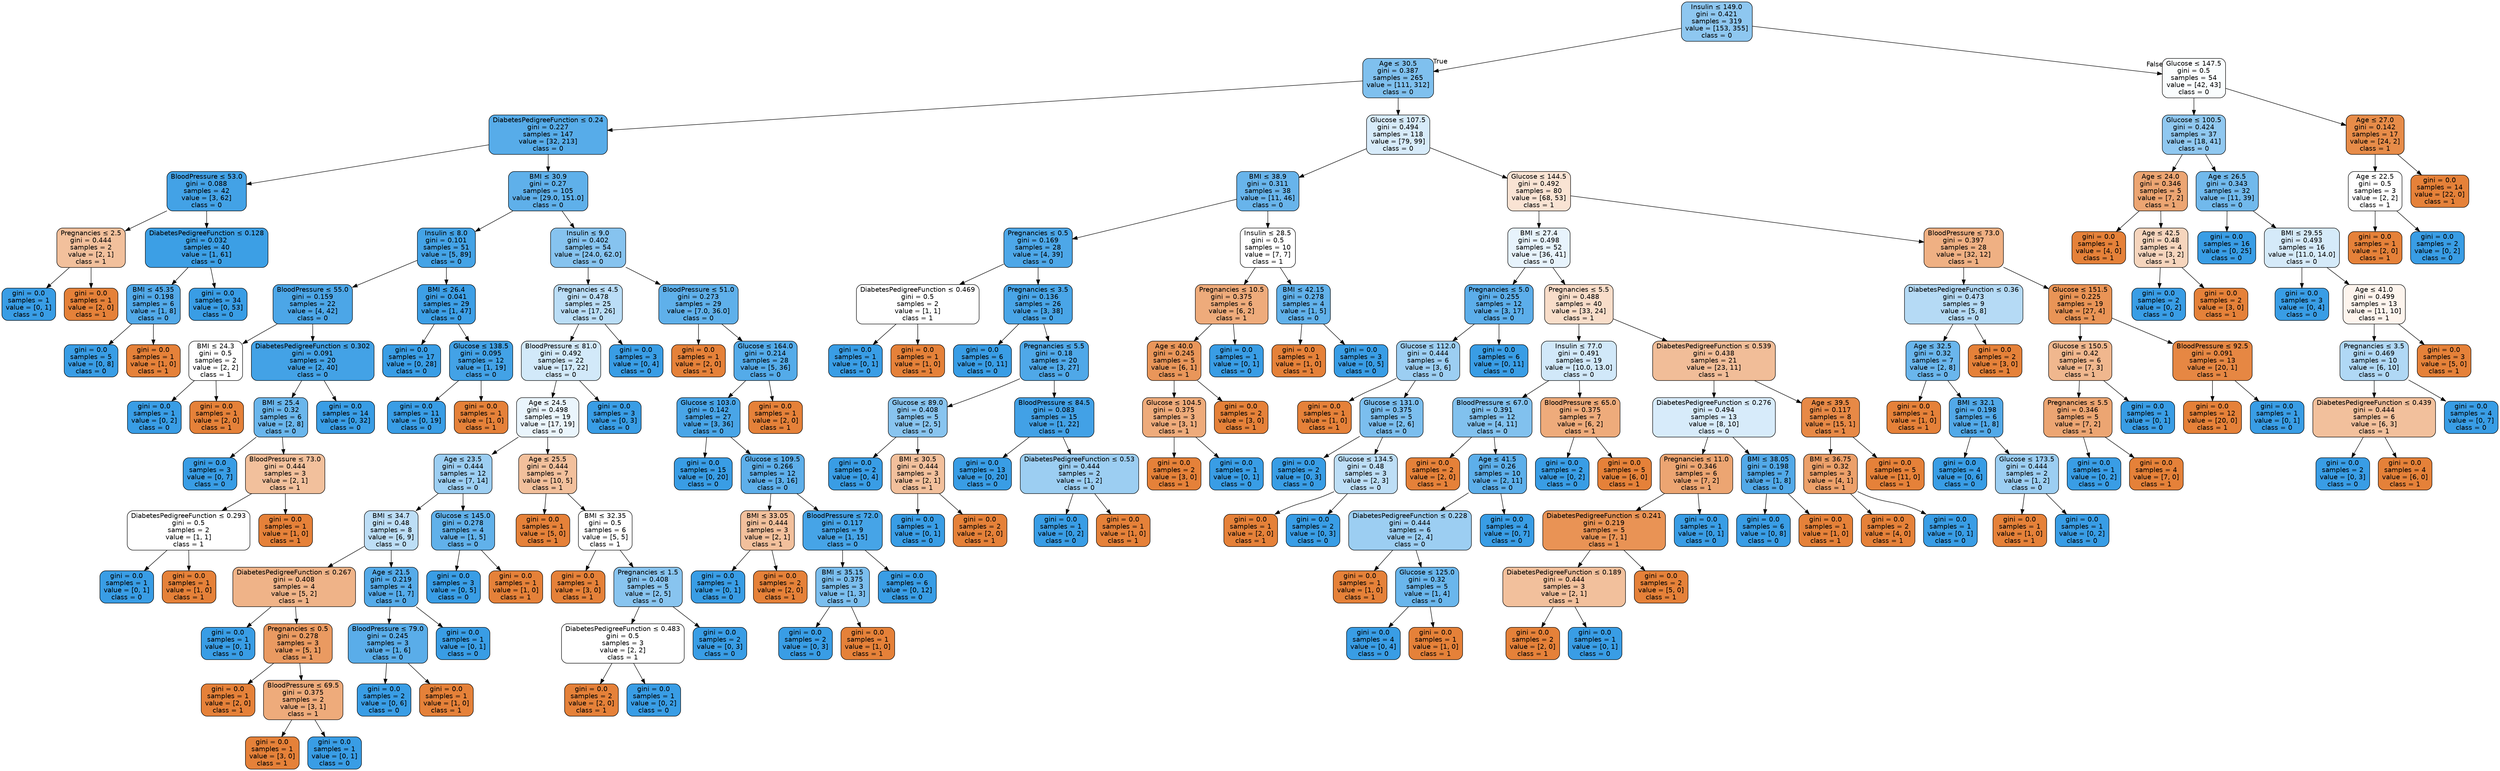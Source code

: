 digraph Tree {
node [shape=box, style="filled, rounded", color="black", fontname="helvetica"] ;
edge [fontname="helvetica"] ;
0 [label=<Insulin &le; 149.0<br/>gini = 0.421<br/>samples = 319<br/>value = [153, 355]<br/>class = 0>, fillcolor="#8ec7f0"] ;
1 [label=<Age &le; 30.5<br/>gini = 0.387<br/>samples = 265<br/>value = [111, 312]<br/>class = 0>, fillcolor="#7fc0ee"] ;
0 -> 1 [labeldistance=2.5, labelangle=45, headlabel="True"] ;
2 [label=<DiabetesPedigreeFunction &le; 0.24<br/>gini = 0.227<br/>samples = 147<br/>value = [32, 213]<br/>class = 0>, fillcolor="#57ace9"] ;
1 -> 2 ;
3 [label=<BloodPressure &le; 53.0<br/>gini = 0.088<br/>samples = 42<br/>value = [3, 62]<br/>class = 0>, fillcolor="#43a2e6"] ;
2 -> 3 ;
4 [label=<Pregnancies &le; 2.5<br/>gini = 0.444<br/>samples = 2<br/>value = [2, 1]<br/>class = 1>, fillcolor="#f2c09c"] ;
3 -> 4 ;
5 [label=<gini = 0.0<br/>samples = 1<br/>value = [0, 1]<br/>class = 0>, fillcolor="#399de5"] ;
4 -> 5 ;
6 [label=<gini = 0.0<br/>samples = 1<br/>value = [2, 0]<br/>class = 1>, fillcolor="#e58139"] ;
4 -> 6 ;
7 [label=<DiabetesPedigreeFunction &le; 0.128<br/>gini = 0.032<br/>samples = 40<br/>value = [1, 61]<br/>class = 0>, fillcolor="#3c9fe5"] ;
3 -> 7 ;
8 [label=<BMI &le; 45.35<br/>gini = 0.198<br/>samples = 6<br/>value = [1, 8]<br/>class = 0>, fillcolor="#52a9e8"] ;
7 -> 8 ;
9 [label=<gini = 0.0<br/>samples = 5<br/>value = [0, 8]<br/>class = 0>, fillcolor="#399de5"] ;
8 -> 9 ;
10 [label=<gini = 0.0<br/>samples = 1<br/>value = [1, 0]<br/>class = 1>, fillcolor="#e58139"] ;
8 -> 10 ;
11 [label=<gini = 0.0<br/>samples = 34<br/>value = [0, 53]<br/>class = 0>, fillcolor="#399de5"] ;
7 -> 11 ;
12 [label=<BMI &le; 30.9<br/>gini = 0.27<br/>samples = 105<br/>value = [29.0, 151.0]<br/>class = 0>, fillcolor="#5fb0ea"] ;
2 -> 12 ;
13 [label=<Insulin &le; 8.0<br/>gini = 0.101<br/>samples = 51<br/>value = [5, 89]<br/>class = 0>, fillcolor="#44a3e6"] ;
12 -> 13 ;
14 [label=<BloodPressure &le; 55.0<br/>gini = 0.159<br/>samples = 22<br/>value = [4, 42]<br/>class = 0>, fillcolor="#4ca6e7"] ;
13 -> 14 ;
15 [label=<BMI &le; 24.3<br/>gini = 0.5<br/>samples = 2<br/>value = [2, 2]<br/>class = 1>, fillcolor="#ffffff"] ;
14 -> 15 ;
16 [label=<gini = 0.0<br/>samples = 1<br/>value = [0, 2]<br/>class = 0>, fillcolor="#399de5"] ;
15 -> 16 ;
17 [label=<gini = 0.0<br/>samples = 1<br/>value = [2, 0]<br/>class = 1>, fillcolor="#e58139"] ;
15 -> 17 ;
18 [label=<DiabetesPedigreeFunction &le; 0.302<br/>gini = 0.091<br/>samples = 20<br/>value = [2, 40]<br/>class = 0>, fillcolor="#43a2e6"] ;
14 -> 18 ;
19 [label=<BMI &le; 25.4<br/>gini = 0.32<br/>samples = 6<br/>value = [2, 8]<br/>class = 0>, fillcolor="#6ab6ec"] ;
18 -> 19 ;
20 [label=<gini = 0.0<br/>samples = 3<br/>value = [0, 7]<br/>class = 0>, fillcolor="#399de5"] ;
19 -> 20 ;
21 [label=<BloodPressure &le; 73.0<br/>gini = 0.444<br/>samples = 3<br/>value = [2, 1]<br/>class = 1>, fillcolor="#f2c09c"] ;
19 -> 21 ;
22 [label=<DiabetesPedigreeFunction &le; 0.293<br/>gini = 0.5<br/>samples = 2<br/>value = [1, 1]<br/>class = 1>, fillcolor="#ffffff"] ;
21 -> 22 ;
23 [label=<gini = 0.0<br/>samples = 1<br/>value = [0, 1]<br/>class = 0>, fillcolor="#399de5"] ;
22 -> 23 ;
24 [label=<gini = 0.0<br/>samples = 1<br/>value = [1, 0]<br/>class = 1>, fillcolor="#e58139"] ;
22 -> 24 ;
25 [label=<gini = 0.0<br/>samples = 1<br/>value = [1, 0]<br/>class = 1>, fillcolor="#e58139"] ;
21 -> 25 ;
26 [label=<gini = 0.0<br/>samples = 14<br/>value = [0, 32]<br/>class = 0>, fillcolor="#399de5"] ;
18 -> 26 ;
27 [label=<BMI &le; 26.4<br/>gini = 0.041<br/>samples = 29<br/>value = [1, 47]<br/>class = 0>, fillcolor="#3d9fe6"] ;
13 -> 27 ;
28 [label=<gini = 0.0<br/>samples = 17<br/>value = [0, 28]<br/>class = 0>, fillcolor="#399de5"] ;
27 -> 28 ;
29 [label=<Glucose &le; 138.5<br/>gini = 0.095<br/>samples = 12<br/>value = [1, 19]<br/>class = 0>, fillcolor="#43a2e6"] ;
27 -> 29 ;
30 [label=<gini = 0.0<br/>samples = 11<br/>value = [0, 19]<br/>class = 0>, fillcolor="#399de5"] ;
29 -> 30 ;
31 [label=<gini = 0.0<br/>samples = 1<br/>value = [1, 0]<br/>class = 1>, fillcolor="#e58139"] ;
29 -> 31 ;
32 [label=<Insulin &le; 9.0<br/>gini = 0.402<br/>samples = 54<br/>value = [24.0, 62.0]<br/>class = 0>, fillcolor="#86c3ef"] ;
12 -> 32 ;
33 [label=<Pregnancies &le; 4.5<br/>gini = 0.478<br/>samples = 25<br/>value = [17, 26]<br/>class = 0>, fillcolor="#baddf6"] ;
32 -> 33 ;
34 [label=<BloodPressure &le; 81.0<br/>gini = 0.492<br/>samples = 22<br/>value = [17, 22]<br/>class = 0>, fillcolor="#d2e9f9"] ;
33 -> 34 ;
35 [label=<Age &le; 24.5<br/>gini = 0.498<br/>samples = 19<br/>value = [17, 19]<br/>class = 0>, fillcolor="#eaf5fc"] ;
34 -> 35 ;
36 [label=<Age &le; 23.5<br/>gini = 0.444<br/>samples = 12<br/>value = [7, 14]<br/>class = 0>, fillcolor="#9ccef2"] ;
35 -> 36 ;
37 [label=<BMI &le; 34.7<br/>gini = 0.48<br/>samples = 8<br/>value = [6, 9]<br/>class = 0>, fillcolor="#bddef6"] ;
36 -> 37 ;
38 [label=<DiabetesPedigreeFunction &le; 0.267<br/>gini = 0.408<br/>samples = 4<br/>value = [5, 2]<br/>class = 1>, fillcolor="#efb388"] ;
37 -> 38 ;
39 [label=<gini = 0.0<br/>samples = 1<br/>value = [0, 1]<br/>class = 0>, fillcolor="#399de5"] ;
38 -> 39 ;
40 [label=<Pregnancies &le; 0.5<br/>gini = 0.278<br/>samples = 3<br/>value = [5, 1]<br/>class = 1>, fillcolor="#ea9a61"] ;
38 -> 40 ;
41 [label=<gini = 0.0<br/>samples = 1<br/>value = [2, 0]<br/>class = 1>, fillcolor="#e58139"] ;
40 -> 41 ;
42 [label=<BloodPressure &le; 69.5<br/>gini = 0.375<br/>samples = 2<br/>value = [3, 1]<br/>class = 1>, fillcolor="#eeab7b"] ;
40 -> 42 ;
43 [label=<gini = 0.0<br/>samples = 1<br/>value = [3, 0]<br/>class = 1>, fillcolor="#e58139"] ;
42 -> 43 ;
44 [label=<gini = 0.0<br/>samples = 1<br/>value = [0, 1]<br/>class = 0>, fillcolor="#399de5"] ;
42 -> 44 ;
45 [label=<Age &le; 21.5<br/>gini = 0.219<br/>samples = 4<br/>value = [1, 7]<br/>class = 0>, fillcolor="#55abe9"] ;
37 -> 45 ;
46 [label=<BloodPressure &le; 79.0<br/>gini = 0.245<br/>samples = 3<br/>value = [1, 6]<br/>class = 0>, fillcolor="#5aade9"] ;
45 -> 46 ;
47 [label=<gini = 0.0<br/>samples = 2<br/>value = [0, 6]<br/>class = 0>, fillcolor="#399de5"] ;
46 -> 47 ;
48 [label=<gini = 0.0<br/>samples = 1<br/>value = [1, 0]<br/>class = 1>, fillcolor="#e58139"] ;
46 -> 48 ;
49 [label=<gini = 0.0<br/>samples = 1<br/>value = [0, 1]<br/>class = 0>, fillcolor="#399de5"] ;
45 -> 49 ;
50 [label=<Glucose &le; 145.0<br/>gini = 0.278<br/>samples = 4<br/>value = [1, 5]<br/>class = 0>, fillcolor="#61b1ea"] ;
36 -> 50 ;
51 [label=<gini = 0.0<br/>samples = 3<br/>value = [0, 5]<br/>class = 0>, fillcolor="#399de5"] ;
50 -> 51 ;
52 [label=<gini = 0.0<br/>samples = 1<br/>value = [1, 0]<br/>class = 1>, fillcolor="#e58139"] ;
50 -> 52 ;
53 [label=<Age &le; 25.5<br/>gini = 0.444<br/>samples = 7<br/>value = [10, 5]<br/>class = 1>, fillcolor="#f2c09c"] ;
35 -> 53 ;
54 [label=<gini = 0.0<br/>samples = 1<br/>value = [5, 0]<br/>class = 1>, fillcolor="#e58139"] ;
53 -> 54 ;
55 [label=<BMI &le; 32.35<br/>gini = 0.5<br/>samples = 6<br/>value = [5, 5]<br/>class = 1>, fillcolor="#ffffff"] ;
53 -> 55 ;
56 [label=<gini = 0.0<br/>samples = 1<br/>value = [3, 0]<br/>class = 1>, fillcolor="#e58139"] ;
55 -> 56 ;
57 [label=<Pregnancies &le; 1.5<br/>gini = 0.408<br/>samples = 5<br/>value = [2, 5]<br/>class = 0>, fillcolor="#88c4ef"] ;
55 -> 57 ;
58 [label=<DiabetesPedigreeFunction &le; 0.483<br/>gini = 0.5<br/>samples = 3<br/>value = [2, 2]<br/>class = 1>, fillcolor="#ffffff"] ;
57 -> 58 ;
59 [label=<gini = 0.0<br/>samples = 2<br/>value = [2, 0]<br/>class = 1>, fillcolor="#e58139"] ;
58 -> 59 ;
60 [label=<gini = 0.0<br/>samples = 1<br/>value = [0, 2]<br/>class = 0>, fillcolor="#399de5"] ;
58 -> 60 ;
61 [label=<gini = 0.0<br/>samples = 2<br/>value = [0, 3]<br/>class = 0>, fillcolor="#399de5"] ;
57 -> 61 ;
62 [label=<gini = 0.0<br/>samples = 3<br/>value = [0, 3]<br/>class = 0>, fillcolor="#399de5"] ;
34 -> 62 ;
63 [label=<gini = 0.0<br/>samples = 3<br/>value = [0, 4]<br/>class = 0>, fillcolor="#399de5"] ;
33 -> 63 ;
64 [label=<BloodPressure &le; 51.0<br/>gini = 0.273<br/>samples = 29<br/>value = [7.0, 36.0]<br/>class = 0>, fillcolor="#5fb0ea"] ;
32 -> 64 ;
65 [label=<gini = 0.0<br/>samples = 1<br/>value = [2, 0]<br/>class = 1>, fillcolor="#e58139"] ;
64 -> 65 ;
66 [label=<Glucose &le; 164.0<br/>gini = 0.214<br/>samples = 28<br/>value = [5, 36]<br/>class = 0>, fillcolor="#54abe9"] ;
64 -> 66 ;
67 [label=<Glucose &le; 103.0<br/>gini = 0.142<br/>samples = 27<br/>value = [3, 36]<br/>class = 0>, fillcolor="#49a5e7"] ;
66 -> 67 ;
68 [label=<gini = 0.0<br/>samples = 15<br/>value = [0, 20]<br/>class = 0>, fillcolor="#399de5"] ;
67 -> 68 ;
69 [label=<Glucose &le; 109.5<br/>gini = 0.266<br/>samples = 12<br/>value = [3, 16]<br/>class = 0>, fillcolor="#5eafea"] ;
67 -> 69 ;
70 [label=<BMI &le; 33.05<br/>gini = 0.444<br/>samples = 3<br/>value = [2, 1]<br/>class = 1>, fillcolor="#f2c09c"] ;
69 -> 70 ;
71 [label=<gini = 0.0<br/>samples = 1<br/>value = [0, 1]<br/>class = 0>, fillcolor="#399de5"] ;
70 -> 71 ;
72 [label=<gini = 0.0<br/>samples = 2<br/>value = [2, 0]<br/>class = 1>, fillcolor="#e58139"] ;
70 -> 72 ;
73 [label=<BloodPressure &le; 72.0<br/>gini = 0.117<br/>samples = 9<br/>value = [1, 15]<br/>class = 0>, fillcolor="#46a4e7"] ;
69 -> 73 ;
74 [label=<BMI &le; 35.15<br/>gini = 0.375<br/>samples = 3<br/>value = [1, 3]<br/>class = 0>, fillcolor="#7bbeee"] ;
73 -> 74 ;
75 [label=<gini = 0.0<br/>samples = 2<br/>value = [0, 3]<br/>class = 0>, fillcolor="#399de5"] ;
74 -> 75 ;
76 [label=<gini = 0.0<br/>samples = 1<br/>value = [1, 0]<br/>class = 1>, fillcolor="#e58139"] ;
74 -> 76 ;
77 [label=<gini = 0.0<br/>samples = 6<br/>value = [0, 12]<br/>class = 0>, fillcolor="#399de5"] ;
73 -> 77 ;
78 [label=<gini = 0.0<br/>samples = 1<br/>value = [2, 0]<br/>class = 1>, fillcolor="#e58139"] ;
66 -> 78 ;
79 [label=<Glucose &le; 107.5<br/>gini = 0.494<br/>samples = 118<br/>value = [79, 99]<br/>class = 0>, fillcolor="#d7ebfa"] ;
1 -> 79 ;
80 [label=<BMI &le; 38.9<br/>gini = 0.311<br/>samples = 38<br/>value = [11, 46]<br/>class = 0>, fillcolor="#68b4eb"] ;
79 -> 80 ;
81 [label=<Pregnancies &le; 0.5<br/>gini = 0.169<br/>samples = 28<br/>value = [4, 39]<br/>class = 0>, fillcolor="#4da7e8"] ;
80 -> 81 ;
82 [label=<DiabetesPedigreeFunction &le; 0.469<br/>gini = 0.5<br/>samples = 2<br/>value = [1, 1]<br/>class = 1>, fillcolor="#ffffff"] ;
81 -> 82 ;
83 [label=<gini = 0.0<br/>samples = 1<br/>value = [0, 1]<br/>class = 0>, fillcolor="#399de5"] ;
82 -> 83 ;
84 [label=<gini = 0.0<br/>samples = 1<br/>value = [1, 0]<br/>class = 1>, fillcolor="#e58139"] ;
82 -> 84 ;
85 [label=<Pregnancies &le; 3.5<br/>gini = 0.136<br/>samples = 26<br/>value = [3, 38]<br/>class = 0>, fillcolor="#49a5e7"] ;
81 -> 85 ;
86 [label=<gini = 0.0<br/>samples = 6<br/>value = [0, 11]<br/>class = 0>, fillcolor="#399de5"] ;
85 -> 86 ;
87 [label=<Pregnancies &le; 5.5<br/>gini = 0.18<br/>samples = 20<br/>value = [3, 27]<br/>class = 0>, fillcolor="#4fa8e8"] ;
85 -> 87 ;
88 [label=<Glucose &le; 89.0<br/>gini = 0.408<br/>samples = 5<br/>value = [2, 5]<br/>class = 0>, fillcolor="#88c4ef"] ;
87 -> 88 ;
89 [label=<gini = 0.0<br/>samples = 2<br/>value = [0, 4]<br/>class = 0>, fillcolor="#399de5"] ;
88 -> 89 ;
90 [label=<BMI &le; 30.5<br/>gini = 0.444<br/>samples = 3<br/>value = [2, 1]<br/>class = 1>, fillcolor="#f2c09c"] ;
88 -> 90 ;
91 [label=<gini = 0.0<br/>samples = 1<br/>value = [0, 1]<br/>class = 0>, fillcolor="#399de5"] ;
90 -> 91 ;
92 [label=<gini = 0.0<br/>samples = 2<br/>value = [2, 0]<br/>class = 1>, fillcolor="#e58139"] ;
90 -> 92 ;
93 [label=<BloodPressure &le; 84.5<br/>gini = 0.083<br/>samples = 15<br/>value = [1, 22]<br/>class = 0>, fillcolor="#42a1e6"] ;
87 -> 93 ;
94 [label=<gini = 0.0<br/>samples = 13<br/>value = [0, 20]<br/>class = 0>, fillcolor="#399de5"] ;
93 -> 94 ;
95 [label=<DiabetesPedigreeFunction &le; 0.53<br/>gini = 0.444<br/>samples = 2<br/>value = [1, 2]<br/>class = 0>, fillcolor="#9ccef2"] ;
93 -> 95 ;
96 [label=<gini = 0.0<br/>samples = 1<br/>value = [0, 2]<br/>class = 0>, fillcolor="#399de5"] ;
95 -> 96 ;
97 [label=<gini = 0.0<br/>samples = 1<br/>value = [1, 0]<br/>class = 1>, fillcolor="#e58139"] ;
95 -> 97 ;
98 [label=<Insulin &le; 28.5<br/>gini = 0.5<br/>samples = 10<br/>value = [7, 7]<br/>class = 1>, fillcolor="#ffffff"] ;
80 -> 98 ;
99 [label=<Pregnancies &le; 10.5<br/>gini = 0.375<br/>samples = 6<br/>value = [6, 2]<br/>class = 1>, fillcolor="#eeab7b"] ;
98 -> 99 ;
100 [label=<Age &le; 40.0<br/>gini = 0.245<br/>samples = 5<br/>value = [6, 1]<br/>class = 1>, fillcolor="#e9965a"] ;
99 -> 100 ;
101 [label=<Glucose &le; 104.5<br/>gini = 0.375<br/>samples = 3<br/>value = [3, 1]<br/>class = 1>, fillcolor="#eeab7b"] ;
100 -> 101 ;
102 [label=<gini = 0.0<br/>samples = 2<br/>value = [3, 0]<br/>class = 1>, fillcolor="#e58139"] ;
101 -> 102 ;
103 [label=<gini = 0.0<br/>samples = 1<br/>value = [0, 1]<br/>class = 0>, fillcolor="#399de5"] ;
101 -> 103 ;
104 [label=<gini = 0.0<br/>samples = 2<br/>value = [3, 0]<br/>class = 1>, fillcolor="#e58139"] ;
100 -> 104 ;
105 [label=<gini = 0.0<br/>samples = 1<br/>value = [0, 1]<br/>class = 0>, fillcolor="#399de5"] ;
99 -> 105 ;
106 [label=<BMI &le; 42.15<br/>gini = 0.278<br/>samples = 4<br/>value = [1, 5]<br/>class = 0>, fillcolor="#61b1ea"] ;
98 -> 106 ;
107 [label=<gini = 0.0<br/>samples = 1<br/>value = [1, 0]<br/>class = 1>, fillcolor="#e58139"] ;
106 -> 107 ;
108 [label=<gini = 0.0<br/>samples = 3<br/>value = [0, 5]<br/>class = 0>, fillcolor="#399de5"] ;
106 -> 108 ;
109 [label=<Glucose &le; 144.5<br/>gini = 0.492<br/>samples = 80<br/>value = [68, 53]<br/>class = 1>, fillcolor="#f9e3d3"] ;
79 -> 109 ;
110 [label=<BMI &le; 27.4<br/>gini = 0.498<br/>samples = 52<br/>value = [36, 41]<br/>class = 0>, fillcolor="#e7f3fc"] ;
109 -> 110 ;
111 [label=<Pregnancies &le; 5.0<br/>gini = 0.255<br/>samples = 12<br/>value = [3, 17]<br/>class = 0>, fillcolor="#5caeea"] ;
110 -> 111 ;
112 [label=<Glucose &le; 112.0<br/>gini = 0.444<br/>samples = 6<br/>value = [3, 6]<br/>class = 0>, fillcolor="#9ccef2"] ;
111 -> 112 ;
113 [label=<gini = 0.0<br/>samples = 1<br/>value = [1, 0]<br/>class = 1>, fillcolor="#e58139"] ;
112 -> 113 ;
114 [label=<Glucose &le; 131.0<br/>gini = 0.375<br/>samples = 5<br/>value = [2, 6]<br/>class = 0>, fillcolor="#7bbeee"] ;
112 -> 114 ;
115 [label=<gini = 0.0<br/>samples = 2<br/>value = [0, 3]<br/>class = 0>, fillcolor="#399de5"] ;
114 -> 115 ;
116 [label=<Glucose &le; 134.5<br/>gini = 0.48<br/>samples = 3<br/>value = [2, 3]<br/>class = 0>, fillcolor="#bddef6"] ;
114 -> 116 ;
117 [label=<gini = 0.0<br/>samples = 1<br/>value = [2, 0]<br/>class = 1>, fillcolor="#e58139"] ;
116 -> 117 ;
118 [label=<gini = 0.0<br/>samples = 2<br/>value = [0, 3]<br/>class = 0>, fillcolor="#399de5"] ;
116 -> 118 ;
119 [label=<gini = 0.0<br/>samples = 6<br/>value = [0, 11]<br/>class = 0>, fillcolor="#399de5"] ;
111 -> 119 ;
120 [label=<Pregnancies &le; 5.5<br/>gini = 0.488<br/>samples = 40<br/>value = [33, 24]<br/>class = 1>, fillcolor="#f8ddc9"] ;
110 -> 120 ;
121 [label=<Insulin &le; 77.0<br/>gini = 0.491<br/>samples = 19<br/>value = [10.0, 13.0]<br/>class = 0>, fillcolor="#d1e8f9"] ;
120 -> 121 ;
122 [label=<BloodPressure &le; 67.0<br/>gini = 0.391<br/>samples = 12<br/>value = [4, 11]<br/>class = 0>, fillcolor="#81c1ee"] ;
121 -> 122 ;
123 [label=<gini = 0.0<br/>samples = 2<br/>value = [2, 0]<br/>class = 1>, fillcolor="#e58139"] ;
122 -> 123 ;
124 [label=<Age &le; 41.5<br/>gini = 0.26<br/>samples = 10<br/>value = [2, 11]<br/>class = 0>, fillcolor="#5dafea"] ;
122 -> 124 ;
125 [label=<DiabetesPedigreeFunction &le; 0.228<br/>gini = 0.444<br/>samples = 6<br/>value = [2, 4]<br/>class = 0>, fillcolor="#9ccef2"] ;
124 -> 125 ;
126 [label=<gini = 0.0<br/>samples = 1<br/>value = [1, 0]<br/>class = 1>, fillcolor="#e58139"] ;
125 -> 126 ;
127 [label=<Glucose &le; 125.0<br/>gini = 0.32<br/>samples = 5<br/>value = [1, 4]<br/>class = 0>, fillcolor="#6ab6ec"] ;
125 -> 127 ;
128 [label=<gini = 0.0<br/>samples = 4<br/>value = [0, 4]<br/>class = 0>, fillcolor="#399de5"] ;
127 -> 128 ;
129 [label=<gini = 0.0<br/>samples = 1<br/>value = [1, 0]<br/>class = 1>, fillcolor="#e58139"] ;
127 -> 129 ;
130 [label=<gini = 0.0<br/>samples = 4<br/>value = [0, 7]<br/>class = 0>, fillcolor="#399de5"] ;
124 -> 130 ;
131 [label=<BloodPressure &le; 65.0<br/>gini = 0.375<br/>samples = 7<br/>value = [6, 2]<br/>class = 1>, fillcolor="#eeab7b"] ;
121 -> 131 ;
132 [label=<gini = 0.0<br/>samples = 2<br/>value = [0, 2]<br/>class = 0>, fillcolor="#399de5"] ;
131 -> 132 ;
133 [label=<gini = 0.0<br/>samples = 5<br/>value = [6, 0]<br/>class = 1>, fillcolor="#e58139"] ;
131 -> 133 ;
134 [label=<DiabetesPedigreeFunction &le; 0.539<br/>gini = 0.438<br/>samples = 21<br/>value = [23, 11]<br/>class = 1>, fillcolor="#f1bd98"] ;
120 -> 134 ;
135 [label=<DiabetesPedigreeFunction &le; 0.276<br/>gini = 0.494<br/>samples = 13<br/>value = [8, 10]<br/>class = 0>, fillcolor="#d7ebfa"] ;
134 -> 135 ;
136 [label=<Pregnancies &le; 11.0<br/>gini = 0.346<br/>samples = 6<br/>value = [7, 2]<br/>class = 1>, fillcolor="#eca572"] ;
135 -> 136 ;
137 [label=<DiabetesPedigreeFunction &le; 0.241<br/>gini = 0.219<br/>samples = 5<br/>value = [7, 1]<br/>class = 1>, fillcolor="#e99355"] ;
136 -> 137 ;
138 [label=<DiabetesPedigreeFunction &le; 0.189<br/>gini = 0.444<br/>samples = 3<br/>value = [2, 1]<br/>class = 1>, fillcolor="#f2c09c"] ;
137 -> 138 ;
139 [label=<gini = 0.0<br/>samples = 2<br/>value = [2, 0]<br/>class = 1>, fillcolor="#e58139"] ;
138 -> 139 ;
140 [label=<gini = 0.0<br/>samples = 1<br/>value = [0, 1]<br/>class = 0>, fillcolor="#399de5"] ;
138 -> 140 ;
141 [label=<gini = 0.0<br/>samples = 2<br/>value = [5, 0]<br/>class = 1>, fillcolor="#e58139"] ;
137 -> 141 ;
142 [label=<gini = 0.0<br/>samples = 1<br/>value = [0, 1]<br/>class = 0>, fillcolor="#399de5"] ;
136 -> 142 ;
143 [label=<BMI &le; 38.05<br/>gini = 0.198<br/>samples = 7<br/>value = [1, 8]<br/>class = 0>, fillcolor="#52a9e8"] ;
135 -> 143 ;
144 [label=<gini = 0.0<br/>samples = 6<br/>value = [0, 8]<br/>class = 0>, fillcolor="#399de5"] ;
143 -> 144 ;
145 [label=<gini = 0.0<br/>samples = 1<br/>value = [1, 0]<br/>class = 1>, fillcolor="#e58139"] ;
143 -> 145 ;
146 [label=<Age &le; 39.5<br/>gini = 0.117<br/>samples = 8<br/>value = [15, 1]<br/>class = 1>, fillcolor="#e78946"] ;
134 -> 146 ;
147 [label=<BMI &le; 36.75<br/>gini = 0.32<br/>samples = 3<br/>value = [4, 1]<br/>class = 1>, fillcolor="#eca06a"] ;
146 -> 147 ;
148 [label=<gini = 0.0<br/>samples = 2<br/>value = [4, 0]<br/>class = 1>, fillcolor="#e58139"] ;
147 -> 148 ;
149 [label=<gini = 0.0<br/>samples = 1<br/>value = [0, 1]<br/>class = 0>, fillcolor="#399de5"] ;
147 -> 149 ;
150 [label=<gini = 0.0<br/>samples = 5<br/>value = [11, 0]<br/>class = 1>, fillcolor="#e58139"] ;
146 -> 150 ;
151 [label=<BloodPressure &le; 73.0<br/>gini = 0.397<br/>samples = 28<br/>value = [32, 12]<br/>class = 1>, fillcolor="#efb083"] ;
109 -> 151 ;
152 [label=<DiabetesPedigreeFunction &le; 0.36<br/>gini = 0.473<br/>samples = 9<br/>value = [5, 8]<br/>class = 0>, fillcolor="#b5daf5"] ;
151 -> 152 ;
153 [label=<Age &le; 32.5<br/>gini = 0.32<br/>samples = 7<br/>value = [2, 8]<br/>class = 0>, fillcolor="#6ab6ec"] ;
152 -> 153 ;
154 [label=<gini = 0.0<br/>samples = 1<br/>value = [1, 0]<br/>class = 1>, fillcolor="#e58139"] ;
153 -> 154 ;
155 [label=<BMI &le; 32.1<br/>gini = 0.198<br/>samples = 6<br/>value = [1, 8]<br/>class = 0>, fillcolor="#52a9e8"] ;
153 -> 155 ;
156 [label=<gini = 0.0<br/>samples = 4<br/>value = [0, 6]<br/>class = 0>, fillcolor="#399de5"] ;
155 -> 156 ;
157 [label=<Glucose &le; 173.5<br/>gini = 0.444<br/>samples = 2<br/>value = [1, 2]<br/>class = 0>, fillcolor="#9ccef2"] ;
155 -> 157 ;
158 [label=<gini = 0.0<br/>samples = 1<br/>value = [1, 0]<br/>class = 1>, fillcolor="#e58139"] ;
157 -> 158 ;
159 [label=<gini = 0.0<br/>samples = 1<br/>value = [0, 2]<br/>class = 0>, fillcolor="#399de5"] ;
157 -> 159 ;
160 [label=<gini = 0.0<br/>samples = 2<br/>value = [3, 0]<br/>class = 1>, fillcolor="#e58139"] ;
152 -> 160 ;
161 [label=<Glucose &le; 151.5<br/>gini = 0.225<br/>samples = 19<br/>value = [27, 4]<br/>class = 1>, fillcolor="#e99456"] ;
151 -> 161 ;
162 [label=<Glucose &le; 150.5<br/>gini = 0.42<br/>samples = 6<br/>value = [7, 3]<br/>class = 1>, fillcolor="#f0b78e"] ;
161 -> 162 ;
163 [label=<Pregnancies &le; 5.5<br/>gini = 0.346<br/>samples = 5<br/>value = [7, 2]<br/>class = 1>, fillcolor="#eca572"] ;
162 -> 163 ;
164 [label=<gini = 0.0<br/>samples = 1<br/>value = [0, 2]<br/>class = 0>, fillcolor="#399de5"] ;
163 -> 164 ;
165 [label=<gini = 0.0<br/>samples = 4<br/>value = [7, 0]<br/>class = 1>, fillcolor="#e58139"] ;
163 -> 165 ;
166 [label=<gini = 0.0<br/>samples = 1<br/>value = [0, 1]<br/>class = 0>, fillcolor="#399de5"] ;
162 -> 166 ;
167 [label=<BloodPressure &le; 92.5<br/>gini = 0.091<br/>samples = 13<br/>value = [20, 1]<br/>class = 1>, fillcolor="#e68743"] ;
161 -> 167 ;
168 [label=<gini = 0.0<br/>samples = 12<br/>value = [20, 0]<br/>class = 1>, fillcolor="#e58139"] ;
167 -> 168 ;
169 [label=<gini = 0.0<br/>samples = 1<br/>value = [0, 1]<br/>class = 0>, fillcolor="#399de5"] ;
167 -> 169 ;
170 [label=<Glucose &le; 147.5<br/>gini = 0.5<br/>samples = 54<br/>value = [42, 43]<br/>class = 0>, fillcolor="#fafdfe"] ;
0 -> 170 [labeldistance=2.5, labelangle=-45, headlabel="False"] ;
171 [label=<Glucose &le; 100.5<br/>gini = 0.424<br/>samples = 37<br/>value = [18, 41]<br/>class = 0>, fillcolor="#90c8f0"] ;
170 -> 171 ;
172 [label=<Age &le; 24.0<br/>gini = 0.346<br/>samples = 5<br/>value = [7, 2]<br/>class = 1>, fillcolor="#eca572"] ;
171 -> 172 ;
173 [label=<gini = 0.0<br/>samples = 1<br/>value = [4, 0]<br/>class = 1>, fillcolor="#e58139"] ;
172 -> 173 ;
174 [label=<Age &le; 42.5<br/>gini = 0.48<br/>samples = 4<br/>value = [3, 2]<br/>class = 1>, fillcolor="#f6d5bd"] ;
172 -> 174 ;
175 [label=<gini = 0.0<br/>samples = 2<br/>value = [0, 2]<br/>class = 0>, fillcolor="#399de5"] ;
174 -> 175 ;
176 [label=<gini = 0.0<br/>samples = 2<br/>value = [3, 0]<br/>class = 1>, fillcolor="#e58139"] ;
174 -> 176 ;
177 [label=<Age &le; 26.5<br/>gini = 0.343<br/>samples = 32<br/>value = [11, 39]<br/>class = 0>, fillcolor="#71b9ec"] ;
171 -> 177 ;
178 [label=<gini = 0.0<br/>samples = 16<br/>value = [0, 25]<br/>class = 0>, fillcolor="#399de5"] ;
177 -> 178 ;
179 [label=<BMI &le; 29.55<br/>gini = 0.493<br/>samples = 16<br/>value = [11.0, 14.0]<br/>class = 0>, fillcolor="#d5eaf9"] ;
177 -> 179 ;
180 [label=<gini = 0.0<br/>samples = 3<br/>value = [0, 4]<br/>class = 0>, fillcolor="#399de5"] ;
179 -> 180 ;
181 [label=<Age &le; 41.0<br/>gini = 0.499<br/>samples = 13<br/>value = [11, 10]<br/>class = 1>, fillcolor="#fdf4ed"] ;
179 -> 181 ;
182 [label=<Pregnancies &le; 3.5<br/>gini = 0.469<br/>samples = 10<br/>value = [6, 10]<br/>class = 0>, fillcolor="#b0d8f5"] ;
181 -> 182 ;
183 [label=<DiabetesPedigreeFunction &le; 0.439<br/>gini = 0.444<br/>samples = 6<br/>value = [6, 3]<br/>class = 1>, fillcolor="#f2c09c"] ;
182 -> 183 ;
184 [label=<gini = 0.0<br/>samples = 2<br/>value = [0, 3]<br/>class = 0>, fillcolor="#399de5"] ;
183 -> 184 ;
185 [label=<gini = 0.0<br/>samples = 4<br/>value = [6, 0]<br/>class = 1>, fillcolor="#e58139"] ;
183 -> 185 ;
186 [label=<gini = 0.0<br/>samples = 4<br/>value = [0, 7]<br/>class = 0>, fillcolor="#399de5"] ;
182 -> 186 ;
187 [label=<gini = 0.0<br/>samples = 3<br/>value = [5, 0]<br/>class = 1>, fillcolor="#e58139"] ;
181 -> 187 ;
188 [label=<Age &le; 27.0<br/>gini = 0.142<br/>samples = 17<br/>value = [24, 2]<br/>class = 1>, fillcolor="#e78c49"] ;
170 -> 188 ;
189 [label=<Age &le; 22.5<br/>gini = 0.5<br/>samples = 3<br/>value = [2, 2]<br/>class = 1>, fillcolor="#ffffff"] ;
188 -> 189 ;
190 [label=<gini = 0.0<br/>samples = 1<br/>value = [2, 0]<br/>class = 1>, fillcolor="#e58139"] ;
189 -> 190 ;
191 [label=<gini = 0.0<br/>samples = 2<br/>value = [0, 2]<br/>class = 0>, fillcolor="#399de5"] ;
189 -> 191 ;
192 [label=<gini = 0.0<br/>samples = 14<br/>value = [22, 0]<br/>class = 1>, fillcolor="#e58139"] ;
188 -> 192 ;
}